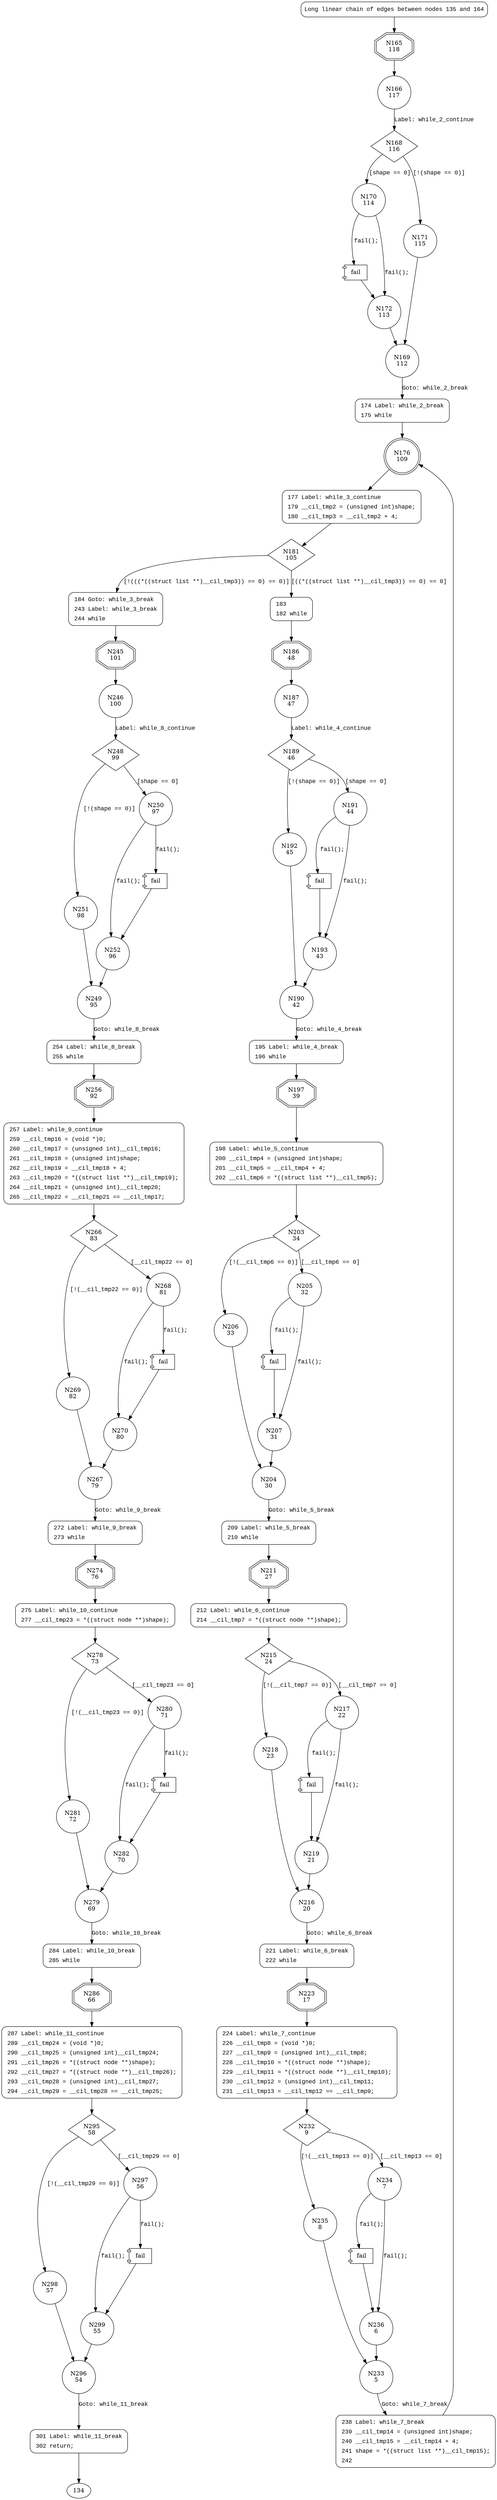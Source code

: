 digraph inspect_before {
165 [shape="doubleoctagon" label="N165\n118"]
166 [shape="circle" label="N166\n117"]
168 [shape="diamond" label="N168\n116"]
170 [shape="circle" label="N170\n114"]
171 [shape="circle" label="N171\n115"]
169 [shape="circle" label="N169\n112"]
174 [shape="circle" label="N174\n111"]
176 [shape="doublecircle" label="N176\n109"]
177 [shape="circle" label="N177\n108"]
181 [shape="diamond" label="N181\n105"]
183 [shape="circle" label="N183\n50"]
184 [shape="circle" label="N184\n104"]
245 [shape="doubleoctagon" label="N245\n101"]
246 [shape="circle" label="N246\n100"]
248 [shape="diamond" label="N248\n99"]
250 [shape="circle" label="N250\n97"]
251 [shape="circle" label="N251\n98"]
249 [shape="circle" label="N249\n95"]
254 [shape="circle" label="N254\n94"]
256 [shape="doubleoctagon" label="N256\n92"]
257 [shape="circle" label="N257\n91"]
266 [shape="diamond" label="N266\n83"]
268 [shape="circle" label="N268\n81"]
269 [shape="circle" label="N269\n82"]
267 [shape="circle" label="N267\n79"]
272 [shape="circle" label="N272\n78"]
274 [shape="doubleoctagon" label="N274\n76"]
275 [shape="circle" label="N275\n75"]
278 [shape="diamond" label="N278\n73"]
280 [shape="circle" label="N280\n71"]
281 [shape="circle" label="N281\n72"]
279 [shape="circle" label="N279\n69"]
284 [shape="circle" label="N284\n68"]
286 [shape="doubleoctagon" label="N286\n66"]
287 [shape="circle" label="N287\n65"]
295 [shape="diamond" label="N295\n58"]
297 [shape="circle" label="N297\n56"]
298 [shape="circle" label="N298\n57"]
296 [shape="circle" label="N296\n54"]
301 [shape="circle" label="N301\n53"]
299 [shape="circle" label="N299\n55"]
282 [shape="circle" label="N282\n70"]
270 [shape="circle" label="N270\n80"]
252 [shape="circle" label="N252\n96"]
186 [shape="doubleoctagon" label="N186\n48"]
187 [shape="circle" label="N187\n47"]
189 [shape="diamond" label="N189\n46"]
191 [shape="circle" label="N191\n44"]
192 [shape="circle" label="N192\n45"]
190 [shape="circle" label="N190\n42"]
195 [shape="circle" label="N195\n41"]
197 [shape="doubleoctagon" label="N197\n39"]
198 [shape="circle" label="N198\n38"]
203 [shape="diamond" label="N203\n34"]
205 [shape="circle" label="N205\n32"]
206 [shape="circle" label="N206\n33"]
204 [shape="circle" label="N204\n30"]
209 [shape="circle" label="N209\n29"]
211 [shape="doubleoctagon" label="N211\n27"]
212 [shape="circle" label="N212\n26"]
215 [shape="diamond" label="N215\n24"]
217 [shape="circle" label="N217\n22"]
218 [shape="circle" label="N218\n23"]
216 [shape="circle" label="N216\n20"]
221 [shape="circle" label="N221\n19"]
223 [shape="doubleoctagon" label="N223\n17"]
224 [shape="circle" label="N224\n16"]
232 [shape="diamond" label="N232\n9"]
234 [shape="circle" label="N234\n7"]
235 [shape="circle" label="N235\n8"]
233 [shape="circle" label="N233\n5"]
238 [shape="circle" label="N238\n4"]
236 [shape="circle" label="N236\n6"]
219 [shape="circle" label="N219\n21"]
207 [shape="circle" label="N207\n31"]
193 [shape="circle" label="N193\n43"]
172 [shape="circle" label="N172\n113"]
135 [style="filled,bold" penwidth="1" fillcolor="white" fontname="Courier New" shape="Mrecord" label="Long linear chain of edges between nodes 135 and 164"]
135 -> 165[label=""]
174 [style="filled,bold" penwidth="1" fillcolor="white" fontname="Courier New" shape="Mrecord" label=<<table border="0" cellborder="0" cellpadding="3" bgcolor="white"><tr><td align="right">174</td><td align="left">Label: while_2_break</td></tr><tr><td align="right">175</td><td align="left">while</td></tr></table>>]
174 -> 176[label=""]
177 [style="filled,bold" penwidth="1" fillcolor="white" fontname="Courier New" shape="Mrecord" label=<<table border="0" cellborder="0" cellpadding="3" bgcolor="white"><tr><td align="right">177</td><td align="left">Label: while_3_continue</td></tr><tr><td align="right">179</td><td align="left">__cil_tmp2 = (unsigned int)shape;</td></tr><tr><td align="right">180</td><td align="left">__cil_tmp3 = __cil_tmp2 + 4;</td></tr></table>>]
177 -> 181[label=""]
184 [style="filled,bold" penwidth="1" fillcolor="white" fontname="Courier New" shape="Mrecord" label=<<table border="0" cellborder="0" cellpadding="3" bgcolor="white"><tr><td align="right">184</td><td align="left">Goto: while_3_break</td></tr><tr><td align="right">243</td><td align="left">Label: while_3_break</td></tr><tr><td align="right">244</td><td align="left">while</td></tr></table>>]
184 -> 245[label=""]
254 [style="filled,bold" penwidth="1" fillcolor="white" fontname="Courier New" shape="Mrecord" label=<<table border="0" cellborder="0" cellpadding="3" bgcolor="white"><tr><td align="right">254</td><td align="left">Label: while_8_break</td></tr><tr><td align="right">255</td><td align="left">while</td></tr></table>>]
254 -> 256[label=""]
257 [style="filled,bold" penwidth="1" fillcolor="white" fontname="Courier New" shape="Mrecord" label=<<table border="0" cellborder="0" cellpadding="3" bgcolor="white"><tr><td align="right">257</td><td align="left">Label: while_9_continue</td></tr><tr><td align="right">259</td><td align="left">__cil_tmp16 = (void *)0;</td></tr><tr><td align="right">260</td><td align="left">__cil_tmp17 = (unsigned int)__cil_tmp16;</td></tr><tr><td align="right">261</td><td align="left">__cil_tmp18 = (unsigned int)shape;</td></tr><tr><td align="right">262</td><td align="left">__cil_tmp19 = __cil_tmp18 + 4;</td></tr><tr><td align="right">263</td><td align="left">__cil_tmp20 = *((struct list **)__cil_tmp19);</td></tr><tr><td align="right">264</td><td align="left">__cil_tmp21 = (unsigned int)__cil_tmp20;</td></tr><tr><td align="right">265</td><td align="left">__cil_tmp22 = __cil_tmp21 == __cil_tmp17;</td></tr></table>>]
257 -> 266[label=""]
272 [style="filled,bold" penwidth="1" fillcolor="white" fontname="Courier New" shape="Mrecord" label=<<table border="0" cellborder="0" cellpadding="3" bgcolor="white"><tr><td align="right">272</td><td align="left">Label: while_9_break</td></tr><tr><td align="right">273</td><td align="left">while</td></tr></table>>]
272 -> 274[label=""]
275 [style="filled,bold" penwidth="1" fillcolor="white" fontname="Courier New" shape="Mrecord" label=<<table border="0" cellborder="0" cellpadding="3" bgcolor="white"><tr><td align="right">275</td><td align="left">Label: while_10_continue</td></tr><tr><td align="right">277</td><td align="left">__cil_tmp23 = *((struct node **)shape);</td></tr></table>>]
275 -> 278[label=""]
284 [style="filled,bold" penwidth="1" fillcolor="white" fontname="Courier New" shape="Mrecord" label=<<table border="0" cellborder="0" cellpadding="3" bgcolor="white"><tr><td align="right">284</td><td align="left">Label: while_10_break</td></tr><tr><td align="right">285</td><td align="left">while</td></tr></table>>]
284 -> 286[label=""]
287 [style="filled,bold" penwidth="1" fillcolor="white" fontname="Courier New" shape="Mrecord" label=<<table border="0" cellborder="0" cellpadding="3" bgcolor="white"><tr><td align="right">287</td><td align="left">Label: while_11_continue</td></tr><tr><td align="right">289</td><td align="left">__cil_tmp24 = (void *)0;</td></tr><tr><td align="right">290</td><td align="left">__cil_tmp25 = (unsigned int)__cil_tmp24;</td></tr><tr><td align="right">291</td><td align="left">__cil_tmp26 = *((struct node **)shape);</td></tr><tr><td align="right">292</td><td align="left">__cil_tmp27 = *((struct node **)__cil_tmp26);</td></tr><tr><td align="right">293</td><td align="left">__cil_tmp28 = (unsigned int)__cil_tmp27;</td></tr><tr><td align="right">294</td><td align="left">__cil_tmp29 = __cil_tmp28 == __cil_tmp25;</td></tr></table>>]
287 -> 295[label=""]
301 [style="filled,bold" penwidth="1" fillcolor="white" fontname="Courier New" shape="Mrecord" label=<<table border="0" cellborder="0" cellpadding="3" bgcolor="white"><tr><td align="right">301</td><td align="left">Label: while_11_break</td></tr><tr><td align="right">302</td><td align="left">return;</td></tr></table>>]
301 -> 134[label=""]
183 [style="filled,bold" penwidth="1" fillcolor="white" fontname="Courier New" shape="Mrecord" label=<<table border="0" cellborder="0" cellpadding="3" bgcolor="white"><tr><td align="right">183</td><td align="left"></td></tr><tr><td align="right">182</td><td align="left">while</td></tr></table>>]
183 -> 186[label=""]
195 [style="filled,bold" penwidth="1" fillcolor="white" fontname="Courier New" shape="Mrecord" label=<<table border="0" cellborder="0" cellpadding="3" bgcolor="white"><tr><td align="right">195</td><td align="left">Label: while_4_break</td></tr><tr><td align="right">196</td><td align="left">while</td></tr></table>>]
195 -> 197[label=""]
198 [style="filled,bold" penwidth="1" fillcolor="white" fontname="Courier New" shape="Mrecord" label=<<table border="0" cellborder="0" cellpadding="3" bgcolor="white"><tr><td align="right">198</td><td align="left">Label: while_5_continue</td></tr><tr><td align="right">200</td><td align="left">__cil_tmp4 = (unsigned int)shape;</td></tr><tr><td align="right">201</td><td align="left">__cil_tmp5 = __cil_tmp4 + 4;</td></tr><tr><td align="right">202</td><td align="left">__cil_tmp6 = *((struct list **)__cil_tmp5);</td></tr></table>>]
198 -> 203[label=""]
209 [style="filled,bold" penwidth="1" fillcolor="white" fontname="Courier New" shape="Mrecord" label=<<table border="0" cellborder="0" cellpadding="3" bgcolor="white"><tr><td align="right">209</td><td align="left">Label: while_5_break</td></tr><tr><td align="right">210</td><td align="left">while</td></tr></table>>]
209 -> 211[label=""]
212 [style="filled,bold" penwidth="1" fillcolor="white" fontname="Courier New" shape="Mrecord" label=<<table border="0" cellborder="0" cellpadding="3" bgcolor="white"><tr><td align="right">212</td><td align="left">Label: while_6_continue</td></tr><tr><td align="right">214</td><td align="left">__cil_tmp7 = *((struct node **)shape);</td></tr></table>>]
212 -> 215[label=""]
221 [style="filled,bold" penwidth="1" fillcolor="white" fontname="Courier New" shape="Mrecord" label=<<table border="0" cellborder="0" cellpadding="3" bgcolor="white"><tr><td align="right">221</td><td align="left">Label: while_6_break</td></tr><tr><td align="right">222</td><td align="left">while</td></tr></table>>]
221 -> 223[label=""]
224 [style="filled,bold" penwidth="1" fillcolor="white" fontname="Courier New" shape="Mrecord" label=<<table border="0" cellborder="0" cellpadding="3" bgcolor="white"><tr><td align="right">224</td><td align="left">Label: while_7_continue</td></tr><tr><td align="right">226</td><td align="left">__cil_tmp8 = (void *)0;</td></tr><tr><td align="right">227</td><td align="left">__cil_tmp9 = (unsigned int)__cil_tmp8;</td></tr><tr><td align="right">228</td><td align="left">__cil_tmp10 = *((struct node **)shape);</td></tr><tr><td align="right">229</td><td align="left">__cil_tmp11 = *((struct node **)__cil_tmp10);</td></tr><tr><td align="right">230</td><td align="left">__cil_tmp12 = (unsigned int)__cil_tmp11;</td></tr><tr><td align="right">231</td><td align="left">__cil_tmp13 = __cil_tmp12 == __cil_tmp9;</td></tr></table>>]
224 -> 232[label=""]
238 [style="filled,bold" penwidth="1" fillcolor="white" fontname="Courier New" shape="Mrecord" label=<<table border="0" cellborder="0" cellpadding="3" bgcolor="white"><tr><td align="right">238</td><td align="left">Label: while_7_break</td></tr><tr><td align="right">239</td><td align="left">__cil_tmp14 = (unsigned int)shape;</td></tr><tr><td align="right">240</td><td align="left">__cil_tmp15 = __cil_tmp14 + 4;</td></tr><tr><td align="right">241</td><td align="left">shape = *((struct list **)__cil_tmp15);</td></tr><tr><td align="right">242</td><td align="left"></td></tr></table>>]
238 -> 176[label=""]
165 -> 166 [label="" fontname="Courier New"]
168 -> 170 [label="[shape == 0]" fontname="Courier New"]
168 -> 171 [label="[!(shape == 0)]" fontname="Courier New"]
169 -> 174 [label="Goto: while_2_break" fontname="Courier New"]
176 -> 177 [label="" fontname="Courier New"]
181 -> 183 [label="[((*((struct list **)__cil_tmp3)) == 0) == 0]" fontname="Courier New"]
181 -> 184 [label="[!(((*((struct list **)__cil_tmp3)) == 0) == 0)]" fontname="Courier New"]
245 -> 246 [label="" fontname="Courier New"]
248 -> 250 [label="[shape == 0]" fontname="Courier New"]
248 -> 251 [label="[!(shape == 0)]" fontname="Courier New"]
249 -> 254 [label="Goto: while_8_break" fontname="Courier New"]
256 -> 257 [label="" fontname="Courier New"]
266 -> 268 [label="[__cil_tmp22 == 0]" fontname="Courier New"]
266 -> 269 [label="[!(__cil_tmp22 == 0)]" fontname="Courier New"]
267 -> 272 [label="Goto: while_9_break" fontname="Courier New"]
274 -> 275 [label="" fontname="Courier New"]
278 -> 280 [label="[__cil_tmp23 == 0]" fontname="Courier New"]
278 -> 281 [label="[!(__cil_tmp23 == 0)]" fontname="Courier New"]
279 -> 284 [label="Goto: while_10_break" fontname="Courier New"]
286 -> 287 [label="" fontname="Courier New"]
295 -> 297 [label="[__cil_tmp29 == 0]" fontname="Courier New"]
295 -> 298 [label="[!(__cil_tmp29 == 0)]" fontname="Courier New"]
296 -> 301 [label="Goto: while_11_break" fontname="Courier New"]
100006 [shape="component" label="fail"]
297 -> 100006 [label="fail();" fontname="Courier New"]
100006 -> 299 [label="" fontname="Courier New"]
297 -> 299 [label="fail();" fontname="Courier New"]
299 -> 296 [label="" fontname="Courier New"]
100007 [shape="component" label="fail"]
280 -> 100007 [label="fail();" fontname="Courier New"]
100007 -> 282 [label="" fontname="Courier New"]
280 -> 282 [label="fail();" fontname="Courier New"]
282 -> 279 [label="" fontname="Courier New"]
100008 [shape="component" label="fail"]
268 -> 100008 [label="fail();" fontname="Courier New"]
100008 -> 270 [label="" fontname="Courier New"]
268 -> 270 [label="fail();" fontname="Courier New"]
270 -> 267 [label="" fontname="Courier New"]
100009 [shape="component" label="fail"]
250 -> 100009 [label="fail();" fontname="Courier New"]
100009 -> 252 [label="" fontname="Courier New"]
250 -> 252 [label="fail();" fontname="Courier New"]
252 -> 249 [label="" fontname="Courier New"]
186 -> 187 [label="" fontname="Courier New"]
189 -> 191 [label="[shape == 0]" fontname="Courier New"]
189 -> 192 [label="[!(shape == 0)]" fontname="Courier New"]
190 -> 195 [label="Goto: while_4_break" fontname="Courier New"]
197 -> 198 [label="" fontname="Courier New"]
203 -> 205 [label="[__cil_tmp6 == 0]" fontname="Courier New"]
203 -> 206 [label="[!(__cil_tmp6 == 0)]" fontname="Courier New"]
204 -> 209 [label="Goto: while_5_break" fontname="Courier New"]
211 -> 212 [label="" fontname="Courier New"]
215 -> 217 [label="[__cil_tmp7 == 0]" fontname="Courier New"]
215 -> 218 [label="[!(__cil_tmp7 == 0)]" fontname="Courier New"]
216 -> 221 [label="Goto: while_6_break" fontname="Courier New"]
223 -> 224 [label="" fontname="Courier New"]
232 -> 234 [label="[__cil_tmp13 == 0]" fontname="Courier New"]
232 -> 235 [label="[!(__cil_tmp13 == 0)]" fontname="Courier New"]
233 -> 238 [label="Goto: while_7_break" fontname="Courier New"]
100010 [shape="component" label="fail"]
234 -> 100010 [label="fail();" fontname="Courier New"]
100010 -> 236 [label="" fontname="Courier New"]
234 -> 236 [label="fail();" fontname="Courier New"]
236 -> 233 [label="" fontname="Courier New"]
100011 [shape="component" label="fail"]
217 -> 100011 [label="fail();" fontname="Courier New"]
100011 -> 219 [label="" fontname="Courier New"]
217 -> 219 [label="fail();" fontname="Courier New"]
219 -> 216 [label="" fontname="Courier New"]
100012 [shape="component" label="fail"]
205 -> 100012 [label="fail();" fontname="Courier New"]
100012 -> 207 [label="" fontname="Courier New"]
205 -> 207 [label="fail();" fontname="Courier New"]
207 -> 204 [label="" fontname="Courier New"]
100013 [shape="component" label="fail"]
191 -> 100013 [label="fail();" fontname="Courier New"]
100013 -> 193 [label="" fontname="Courier New"]
191 -> 193 [label="fail();" fontname="Courier New"]
193 -> 190 [label="" fontname="Courier New"]
100014 [shape="component" label="fail"]
170 -> 100014 [label="fail();" fontname="Courier New"]
100014 -> 172 [label="" fontname="Courier New"]
170 -> 172 [label="fail();" fontname="Courier New"]
172 -> 169 [label="" fontname="Courier New"]
166 -> 168 [label="Label: while_2_continue" fontname="Courier New"]
171 -> 169 [label="" fontname="Courier New"]
246 -> 248 [label="Label: while_8_continue" fontname="Courier New"]
251 -> 249 [label="" fontname="Courier New"]
269 -> 267 [label="" fontname="Courier New"]
281 -> 279 [label="" fontname="Courier New"]
298 -> 296 [label="" fontname="Courier New"]
187 -> 189 [label="Label: while_4_continue" fontname="Courier New"]
192 -> 190 [label="" fontname="Courier New"]
206 -> 204 [label="" fontname="Courier New"]
218 -> 216 [label="" fontname="Courier New"]
235 -> 233 [label="" fontname="Courier New"]
}